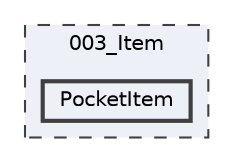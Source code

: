 digraph "003_Item/PocketItem"
{
 // LATEX_PDF_SIZE
  bgcolor="transparent";
  edge [fontname=Helvetica,fontsize=10,labelfontname=Helvetica,labelfontsize=10];
  node [fontname=Helvetica,fontsize=10,shape=box,height=0.2,width=0.4];
  compound=true
  subgraph clusterdir_a987a3a94ba2664a9f1914c53bff2798 {
    graph [ bgcolor="#edf0f7", pencolor="grey25", label="003_Item", fontname=Helvetica,fontsize=10 style="filled,dashed", URL="dir_a987a3a94ba2664a9f1914c53bff2798.html",tooltip=""]
  dir_8b4d40965800b8e808d14ecb49e53971 [label="PocketItem", fillcolor="#edf0f7", color="grey25", style="filled,bold", URL="dir_8b4d40965800b8e808d14ecb49e53971.html",tooltip=""];
  }
}
